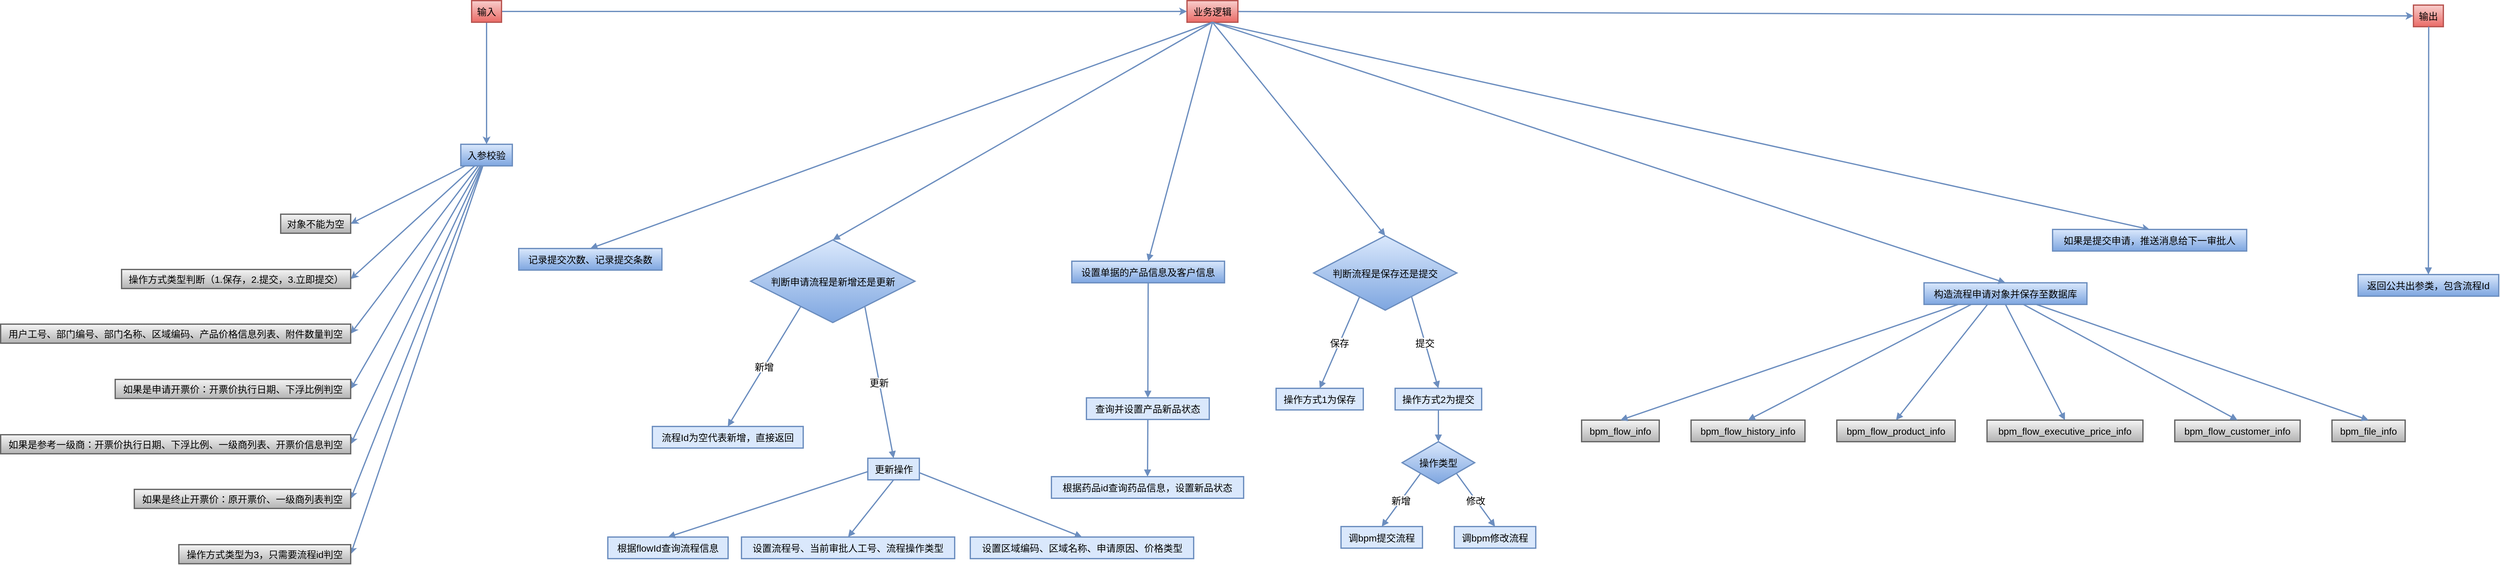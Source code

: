 <mxfile version="24.7.5">
  <diagram name="第 1 页" id="A_LyNrd8wTewdJR7nAxY">
    <mxGraphModel dx="3585" dy="1845" grid="1" gridSize="10" guides="1" tooltips="1" connect="1" arrows="1" fold="1" page="1" pageScale="1" pageWidth="827" pageHeight="1169" math="0" shadow="0">
      <root>
        <mxCell id="0" />
        <mxCell id="1" parent="0" />
        <mxCell id="haKMsC9-IgqyvuB2g84w-221" style="rounded=0;orthogonalLoop=1;jettySize=auto;html=1;entryX=0;entryY=0.5;entryDx=0;entryDy=0;fontSize=15;strokeWidth=2;strokeColor=#6c8ebf;fillColor=#dae8fc;" edge="1" parent="1" source="haKMsC9-IgqyvuB2g84w-141" target="haKMsC9-IgqyvuB2g84w-150">
          <mxGeometry relative="1" as="geometry" />
        </mxCell>
        <mxCell id="haKMsC9-IgqyvuB2g84w-224" style="edgeStyle=orthogonalEdgeStyle;rounded=0;orthogonalLoop=1;jettySize=auto;html=1;entryX=0.5;entryY=0;entryDx=0;entryDy=0;strokeWidth=2;strokeColor=#6c8ebf;fillColor=#dae8fc;" edge="1" parent="1" source="haKMsC9-IgqyvuB2g84w-141" target="haKMsC9-IgqyvuB2g84w-142">
          <mxGeometry relative="1" as="geometry" />
        </mxCell>
        <mxCell id="haKMsC9-IgqyvuB2g84w-141" value="输入" style="whiteSpace=wrap;strokeWidth=2;fontSize=15;fillColor=#f8cecc;strokeColor=#b85450;gradientColor=#ea6b66;" vertex="1" parent="1">
          <mxGeometry x="1006" y="120" width="47" height="34" as="geometry" />
        </mxCell>
        <mxCell id="haKMsC9-IgqyvuB2g84w-226" style="rounded=0;orthogonalLoop=1;jettySize=auto;html=1;entryX=1;entryY=0.5;entryDx=0;entryDy=0;strokeWidth=2;fillColor=#dae8fc;strokeColor=#6c8ebf;" edge="1" parent="1" source="haKMsC9-IgqyvuB2g84w-142" target="haKMsC9-IgqyvuB2g84w-143">
          <mxGeometry relative="1" as="geometry" />
        </mxCell>
        <mxCell id="haKMsC9-IgqyvuB2g84w-227" style="rounded=0;orthogonalLoop=1;jettySize=auto;html=1;entryX=1;entryY=0.5;entryDx=0;entryDy=0;strokeWidth=2;fillColor=#dae8fc;strokeColor=#6c8ebf;" edge="1" parent="1" source="haKMsC9-IgqyvuB2g84w-142" target="haKMsC9-IgqyvuB2g84w-144">
          <mxGeometry relative="1" as="geometry" />
        </mxCell>
        <mxCell id="haKMsC9-IgqyvuB2g84w-228" style="rounded=0;orthogonalLoop=1;jettySize=auto;html=1;entryX=1;entryY=0.5;entryDx=0;entryDy=0;strokeWidth=2;fillColor=#dae8fc;strokeColor=#6c8ebf;" edge="1" parent="1" source="haKMsC9-IgqyvuB2g84w-142" target="haKMsC9-IgqyvuB2g84w-145">
          <mxGeometry relative="1" as="geometry" />
        </mxCell>
        <mxCell id="haKMsC9-IgqyvuB2g84w-229" style="rounded=0;orthogonalLoop=1;jettySize=auto;html=1;entryX=1;entryY=0.5;entryDx=0;entryDy=0;strokeWidth=2;fillColor=#dae8fc;strokeColor=#6c8ebf;" edge="1" parent="1" source="haKMsC9-IgqyvuB2g84w-142" target="haKMsC9-IgqyvuB2g84w-146">
          <mxGeometry relative="1" as="geometry" />
        </mxCell>
        <mxCell id="haKMsC9-IgqyvuB2g84w-230" style="rounded=0;orthogonalLoop=1;jettySize=auto;html=1;entryX=1;entryY=0.5;entryDx=0;entryDy=0;strokeWidth=2;fillColor=#dae8fc;strokeColor=#6c8ebf;" edge="1" parent="1" source="haKMsC9-IgqyvuB2g84w-142" target="haKMsC9-IgqyvuB2g84w-147">
          <mxGeometry relative="1" as="geometry" />
        </mxCell>
        <mxCell id="haKMsC9-IgqyvuB2g84w-231" style="rounded=0;orthogonalLoop=1;jettySize=auto;html=1;entryX=1;entryY=0.5;entryDx=0;entryDy=0;strokeWidth=2;fillColor=#dae8fc;strokeColor=#6c8ebf;" edge="1" parent="1" source="haKMsC9-IgqyvuB2g84w-142" target="haKMsC9-IgqyvuB2g84w-148">
          <mxGeometry relative="1" as="geometry" />
        </mxCell>
        <mxCell id="haKMsC9-IgqyvuB2g84w-232" style="rounded=0;orthogonalLoop=1;jettySize=auto;html=1;entryX=1;entryY=0.5;entryDx=0;entryDy=0;strokeWidth=2;fillColor=#dae8fc;strokeColor=#6c8ebf;" edge="1" parent="1" source="haKMsC9-IgqyvuB2g84w-142" target="haKMsC9-IgqyvuB2g84w-149">
          <mxGeometry relative="1" as="geometry" />
        </mxCell>
        <mxCell id="haKMsC9-IgqyvuB2g84w-142" value="入参校验" style="whiteSpace=wrap;strokeWidth=2;fontSize=15;fillColor=#dae8fc;strokeColor=#6c8ebf;gradientColor=#7ea6e0;" vertex="1" parent="1">
          <mxGeometry x="989" y="346" width="81" height="34" as="geometry" />
        </mxCell>
        <mxCell id="haKMsC9-IgqyvuB2g84w-143" value="对象不能为空" style="whiteSpace=wrap;strokeWidth=2;fontSize=15;fillColor=#f5f5f5;strokeColor=#666666;gradientColor=#b3b3b3;" vertex="1" parent="1">
          <mxGeometry x="706" y="456" width="110" height="30" as="geometry" />
        </mxCell>
        <mxCell id="haKMsC9-IgqyvuB2g84w-144" value="操作方式类型判断（1.保存，2.提交，3.立即提交）" style="whiteSpace=wrap;strokeWidth=2;fontSize=15;fillColor=#f5f5f5;strokeColor=#666666;gradientColor=#b3b3b3;" vertex="1" parent="1">
          <mxGeometry x="456" y="543" width="360" height="30" as="geometry" />
        </mxCell>
        <mxCell id="haKMsC9-IgqyvuB2g84w-145" value="用户工号、部门编号、部门名称、区域编码、产品价格信息列表、附件数量判空" style="whiteSpace=wrap;strokeWidth=2;fontSize=15;fillColor=#f5f5f5;strokeColor=#666666;gradientColor=#b3b3b3;" vertex="1" parent="1">
          <mxGeometry x="266" y="629" width="550" height="30" as="geometry" />
        </mxCell>
        <mxCell id="haKMsC9-IgqyvuB2g84w-146" value="如果是申请开票价：开票价执行日期、下浮比例判空" style="whiteSpace=wrap;strokeWidth=2;fontSize=15;fillColor=#f5f5f5;strokeColor=#666666;gradientColor=#b3b3b3;" vertex="1" parent="1">
          <mxGeometry x="446" y="716" width="370" height="30" as="geometry" />
        </mxCell>
        <mxCell id="haKMsC9-IgqyvuB2g84w-147" value="如果是参考一级商：开票价执行日期、下浮比例、一级商列表、开票价信息判空" style="whiteSpace=wrap;strokeWidth=2;fontSize=15;fillColor=#f5f5f5;strokeColor=#666666;gradientColor=#b3b3b3;" vertex="1" parent="1">
          <mxGeometry x="266" y="803" width="550" height="30" as="geometry" />
        </mxCell>
        <mxCell id="haKMsC9-IgqyvuB2g84w-148" value="如果是终止开票价：原开票价、一级商列表判空" style="whiteSpace=wrap;strokeWidth=2;fontSize=15;fillColor=#f5f5f5;strokeColor=#666666;gradientColor=#b3b3b3;" vertex="1" parent="1">
          <mxGeometry x="476" y="889" width="340" height="30" as="geometry" />
        </mxCell>
        <mxCell id="haKMsC9-IgqyvuB2g84w-149" value="操作方式类型为3，只需要流程id判空" style="whiteSpace=wrap;strokeWidth=2;fontSize=15;fillColor=#f5f5f5;strokeColor=#666666;gradientColor=#b3b3b3;" vertex="1" parent="1">
          <mxGeometry x="546" y="976" width="270" height="30" as="geometry" />
        </mxCell>
        <mxCell id="haKMsC9-IgqyvuB2g84w-219" style="rounded=0;orthogonalLoop=1;jettySize=auto;html=1;entryX=0;entryY=0.5;entryDx=0;entryDy=0;fontSize=15;strokeWidth=2;strokeColor=#6c8ebf;fillColor=#dae8fc;" edge="1" parent="1" source="haKMsC9-IgqyvuB2g84w-150" target="haKMsC9-IgqyvuB2g84w-175">
          <mxGeometry relative="1" as="geometry">
            <mxPoint x="3350" y="150" as="targetPoint" />
          </mxGeometry>
        </mxCell>
        <mxCell id="haKMsC9-IgqyvuB2g84w-234" style="rounded=0;orthogonalLoop=1;jettySize=auto;html=1;entryX=0.5;entryY=0;entryDx=0;entryDy=0;exitX=0.5;exitY=1;exitDx=0;exitDy=0;strokeWidth=2;strokeColor=#6c8ebf;fillColor=#dae8fc;" edge="1" parent="1" source="haKMsC9-IgqyvuB2g84w-150" target="haKMsC9-IgqyvuB2g84w-174">
          <mxGeometry relative="1" as="geometry" />
        </mxCell>
        <mxCell id="haKMsC9-IgqyvuB2g84w-150" value="业务逻辑" style="whiteSpace=wrap;strokeWidth=2;fontSize=15;fillColor=#f8cecc;strokeColor=#b85450;gradientColor=#ea6b66;" vertex="1" parent="1">
          <mxGeometry x="2130" y="120" width="80" height="34" as="geometry" />
        </mxCell>
        <mxCell id="haKMsC9-IgqyvuB2g84w-151" value="记录提交次数、记录提交条数" style="whiteSpace=wrap;strokeWidth=2;fontSize=15;fillColor=#dae8fc;strokeColor=#6c8ebf;gradientColor=#7ea6e0;" vertex="1" parent="1">
          <mxGeometry x="1080" y="510" width="225" height="34" as="geometry" />
        </mxCell>
        <mxCell id="haKMsC9-IgqyvuB2g84w-152" value="判断申请流程是新增还是更新" style="rhombus;strokeWidth=2;whiteSpace=wrap;fontSize=15;strokeColor=#6c8ebf;fillColor=#dae8fc;gradientColor=#7ea6e0;" vertex="1" parent="1">
          <mxGeometry x="1444.5" y="496.5" width="258" height="130" as="geometry" />
        </mxCell>
        <mxCell id="haKMsC9-IgqyvuB2g84w-153" value="流程Id为空代表新增，直接返回" style="whiteSpace=wrap;strokeWidth=2;fontSize=15;strokeColor=#6c8ebf;fillColor=#dae8fc;" vertex="1" parent="1">
          <mxGeometry x="1290" y="790" width="237" height="34" as="geometry" />
        </mxCell>
        <mxCell id="haKMsC9-IgqyvuB2g84w-154" value="更新操作" style="whiteSpace=wrap;strokeWidth=2;fontSize=15;strokeColor=#6c8ebf;fillColor=#dae8fc;" vertex="1" parent="1">
          <mxGeometry x="1628.5" y="840" width="81" height="34" as="geometry" />
        </mxCell>
        <mxCell id="haKMsC9-IgqyvuB2g84w-155" value="根据flowId查询流程信息" style="whiteSpace=wrap;strokeWidth=2;fontSize=15;strokeColor=#6c8ebf;fillColor=#dae8fc;" vertex="1" parent="1">
          <mxGeometry x="1220" y="964" width="189" height="34" as="geometry" />
        </mxCell>
        <mxCell id="haKMsC9-IgqyvuB2g84w-156" value="设置流程号、当前审批人工号、流程操作类型" style="whiteSpace=wrap;strokeWidth=2;fontSize=15;strokeColor=#6c8ebf;fillColor=#dae8fc;" vertex="1" parent="1">
          <mxGeometry x="1430" y="964" width="335" height="34" as="geometry" />
        </mxCell>
        <mxCell id="haKMsC9-IgqyvuB2g84w-157" value="设置区域编码、区域名称、申请原因、价格类型" style="whiteSpace=wrap;strokeWidth=2;fontSize=15;strokeColor=#6c8ebf;fillColor=#dae8fc;" vertex="1" parent="1">
          <mxGeometry x="1789.5" y="964" width="351" height="34" as="geometry" />
        </mxCell>
        <mxCell id="haKMsC9-IgqyvuB2g84w-158" value="设置单据的产品信息及客户信息" style="whiteSpace=wrap;strokeWidth=2;fontSize=15;strokeColor=#6c8ebf;fillColor=#dae8fc;gradientColor=#7ea6e0;" vertex="1" parent="1">
          <mxGeometry x="1949" y="530" width="240" height="34" as="geometry" />
        </mxCell>
        <mxCell id="haKMsC9-IgqyvuB2g84w-159" value="查询并设置产品新品状态" style="whiteSpace=wrap;strokeWidth=2;fontSize=15;strokeColor=#6c8ebf;fillColor=#dae8fc;" vertex="1" parent="1">
          <mxGeometry x="1972" y="745" width="193" height="34" as="geometry" />
        </mxCell>
        <mxCell id="haKMsC9-IgqyvuB2g84w-160" value="根据药品id查询药品信息，设置新品状态" style="whiteSpace=wrap;strokeWidth=2;fontSize=15;strokeColor=#6c8ebf;fillColor=#dae8fc;" vertex="1" parent="1">
          <mxGeometry x="1917" y="869" width="302" height="34" as="geometry" />
        </mxCell>
        <mxCell id="haKMsC9-IgqyvuB2g84w-161" value="判断流程是保存还是提交" style="rhombus;strokeWidth=2;whiteSpace=wrap;fontSize=15;strokeColor=#6c8ebf;fillColor=#dae8fc;gradientColor=#7ea6e0;" vertex="1" parent="1">
          <mxGeometry x="2329" y="490" width="225" height="117" as="geometry" />
        </mxCell>
        <mxCell id="haKMsC9-IgqyvuB2g84w-162" value="操作方式1为保存" style="whiteSpace=wrap;strokeWidth=2;fontSize=15;strokeColor=#6c8ebf;fillColor=#dae8fc;" vertex="1" parent="1">
          <mxGeometry x="2270" y="730" width="137" height="34" as="geometry" />
        </mxCell>
        <mxCell id="haKMsC9-IgqyvuB2g84w-163" value="操作方式2为提交" style="whiteSpace=wrap;strokeWidth=2;fontSize=15;strokeColor=#6c8ebf;fillColor=#dae8fc;" vertex="1" parent="1">
          <mxGeometry x="2457" y="730" width="136" height="34" as="geometry" />
        </mxCell>
        <mxCell id="haKMsC9-IgqyvuB2g84w-164" value="操作类型" style="rhombus;strokeWidth=2;whiteSpace=wrap;fontSize=15;strokeColor=#6c8ebf;fillColor=#dae8fc;gradientColor=#7ea6e0;" vertex="1" parent="1">
          <mxGeometry x="2468" y="814" width="114" height="66" as="geometry" />
        </mxCell>
        <mxCell id="haKMsC9-IgqyvuB2g84w-165" value="调bpm提交流程" style="whiteSpace=wrap;strokeWidth=2;fontSize=15;strokeColor=#6c8ebf;fillColor=#dae8fc;" vertex="1" parent="1">
          <mxGeometry x="2372" y="947.5" width="128" height="34" as="geometry" />
        </mxCell>
        <mxCell id="haKMsC9-IgqyvuB2g84w-166" value="调bpm修改流程" style="whiteSpace=wrap;strokeWidth=2;fontSize=15;strokeColor=#6c8ebf;fillColor=#dae8fc;" vertex="1" parent="1">
          <mxGeometry x="2550" y="947.5" width="128" height="34" as="geometry" />
        </mxCell>
        <mxCell id="haKMsC9-IgqyvuB2g84w-167" value="构造流程申请对象并保存至数据库" style="whiteSpace=wrap;strokeWidth=2;fontSize=15;strokeColor=#6c8ebf;fillColor=#dae8fc;gradientColor=#7ea6e0;" vertex="1" parent="1">
          <mxGeometry x="3288" y="564" width="256" height="34" as="geometry" />
        </mxCell>
        <mxCell id="haKMsC9-IgqyvuB2g84w-168" value="bpm_flow_info" style="whiteSpace=wrap;strokeWidth=2;fontSize=15;strokeColor=#666666;fillColor=#f5f5f5;gradientColor=#b3b3b3;" vertex="1" parent="1">
          <mxGeometry x="2750" y="780" width="122" height="34" as="geometry" />
        </mxCell>
        <mxCell id="haKMsC9-IgqyvuB2g84w-169" value="bpm_flow_history_info" style="whiteSpace=wrap;strokeWidth=2;fontSize=15;strokeColor=#666666;fillColor=#f5f5f5;gradientColor=#b3b3b3;" vertex="1" parent="1">
          <mxGeometry x="2922" y="780" width="179" height="34" as="geometry" />
        </mxCell>
        <mxCell id="haKMsC9-IgqyvuB2g84w-170" value="bpm_flow_product_info" style="whiteSpace=wrap;strokeWidth=2;fontSize=15;strokeColor=#666666;fillColor=#f5f5f5;gradientColor=#b3b3b3;" vertex="1" parent="1">
          <mxGeometry x="3151" y="780" width="186" height="34" as="geometry" />
        </mxCell>
        <mxCell id="haKMsC9-IgqyvuB2g84w-171" value="bpm_flow_executive_price_info" style="whiteSpace=wrap;strokeWidth=2;fontSize=15;strokeColor=#666666;fillColor=#f5f5f5;gradientColor=#b3b3b3;" vertex="1" parent="1">
          <mxGeometry x="3387" y="780" width="245" height="34" as="geometry" />
        </mxCell>
        <mxCell id="haKMsC9-IgqyvuB2g84w-172" value="bpm_flow_customer_info" style="whiteSpace=wrap;strokeWidth=2;fontSize=15;strokeColor=#666666;fillColor=#f5f5f5;gradientColor=#b3b3b3;" vertex="1" parent="1">
          <mxGeometry x="3682" y="780" width="197" height="34" as="geometry" />
        </mxCell>
        <mxCell id="haKMsC9-IgqyvuB2g84w-173" value="bpm_file_info" style="whiteSpace=wrap;strokeWidth=2;fontSize=15;strokeColor=#666666;fillColor=#f5f5f5;gradientColor=#b3b3b3;" vertex="1" parent="1">
          <mxGeometry x="3929" y="780" width="115" height="34" as="geometry" />
        </mxCell>
        <mxCell id="haKMsC9-IgqyvuB2g84w-174" value="如果是提交申请，推送消息给下一审批人" style="whiteSpace=wrap;strokeWidth=2;fontSize=15;strokeColor=#6c8ebf;fillColor=#dae8fc;gradientColor=#7ea6e0;" vertex="1" parent="1">
          <mxGeometry x="3490" y="480" width="305" height="34" as="geometry" />
        </mxCell>
        <mxCell id="haKMsC9-IgqyvuB2g84w-175" value="输出" style="whiteSpace=wrap;strokeWidth=2;fontSize=15;fillColor=#f8cecc;strokeColor=#b85450;gradientColor=#ea6b66;" vertex="1" parent="1">
          <mxGeometry x="4057" y="127" width="47" height="34" as="geometry" />
        </mxCell>
        <mxCell id="haKMsC9-IgqyvuB2g84w-176" value="返回公共出参类，包含流程Id" style="whiteSpace=wrap;strokeWidth=2;fontSize=15;strokeColor=#6c8ebf;fillColor=#dae8fc;gradientColor=#7ea6e0;" vertex="1" parent="1">
          <mxGeometry x="3970" y="551" width="221" height="34" as="geometry" />
        </mxCell>
        <mxCell id="haKMsC9-IgqyvuB2g84w-186" value="" style="startArrow=none;endArrow=block;exitX=0.5;exitY=1;entryX=0.5;entryY=0;rounded=0;exitDx=0;exitDy=0;fontSize=15;strokeWidth=2;strokeColor=#6c8ebf;fillColor=#dae8fc;" edge="1" parent="1" source="haKMsC9-IgqyvuB2g84w-150" target="haKMsC9-IgqyvuB2g84w-151">
          <mxGeometry relative="1" as="geometry" />
        </mxCell>
        <mxCell id="haKMsC9-IgqyvuB2g84w-187" value="" style="startArrow=none;endArrow=block;exitX=0.5;exitY=1;entryX=0.5;entryY=0;rounded=0;exitDx=0;exitDy=0;fontSize=15;strokeWidth=2;strokeColor=#6c8ebf;fillColor=#dae8fc;" edge="1" parent="1" source="haKMsC9-IgqyvuB2g84w-150" target="haKMsC9-IgqyvuB2g84w-152">
          <mxGeometry relative="1" as="geometry" />
        </mxCell>
        <mxCell id="haKMsC9-IgqyvuB2g84w-188" value="新增" style="startArrow=none;endArrow=block;exitX=0.18;exitY=1;entryX=0.5;entryY=0;rounded=0;fontSize=15;strokeWidth=2;strokeColor=#6c8ebf;fillColor=#dae8fc;" edge="1" parent="1" source="haKMsC9-IgqyvuB2g84w-152" target="haKMsC9-IgqyvuB2g84w-153">
          <mxGeometry relative="1" as="geometry" />
        </mxCell>
        <mxCell id="haKMsC9-IgqyvuB2g84w-189" value="更新" style="startArrow=none;endArrow=block;exitX=0.82;exitY=1;entryX=0.5;entryY=0;rounded=0;fontSize=15;strokeWidth=2;strokeColor=#6c8ebf;fillColor=#dae8fc;" edge="1" parent="1" source="haKMsC9-IgqyvuB2g84w-152" target="haKMsC9-IgqyvuB2g84w-154">
          <mxGeometry relative="1" as="geometry" />
        </mxCell>
        <mxCell id="haKMsC9-IgqyvuB2g84w-190" value="" style="startArrow=none;endArrow=block;exitX=0;exitY=0.62;entryX=0.5;entryY=0;rounded=0;fontSize=15;strokeWidth=2;strokeColor=#6c8ebf;fillColor=#dae8fc;entryDx=0;entryDy=0;" edge="1" parent="1" source="haKMsC9-IgqyvuB2g84w-154" target="haKMsC9-IgqyvuB2g84w-155">
          <mxGeometry relative="1" as="geometry">
            <mxPoint x="1260" y="964" as="targetPoint" />
          </mxGeometry>
        </mxCell>
        <mxCell id="haKMsC9-IgqyvuB2g84w-191" value="" style="startArrow=none;endArrow=block;exitX=0.5;exitY=1;entryX=0.5;entryY=0;rounded=0;fontSize=15;strokeWidth=2;strokeColor=#6c8ebf;fillColor=#dae8fc;exitDx=0;exitDy=0;" edge="1" parent="1" source="haKMsC9-IgqyvuB2g84w-154" target="haKMsC9-IgqyvuB2g84w-156">
          <mxGeometry relative="1" as="geometry" />
        </mxCell>
        <mxCell id="haKMsC9-IgqyvuB2g84w-192" value="" style="startArrow=none;endArrow=block;exitX=1;exitY=0.67;entryX=0.5;entryY=0;rounded=0;fontSize=15;strokeWidth=2;strokeColor=#6c8ebf;fillColor=#dae8fc;" edge="1" parent="1" source="haKMsC9-IgqyvuB2g84w-154" target="haKMsC9-IgqyvuB2g84w-157">
          <mxGeometry relative="1" as="geometry" />
        </mxCell>
        <mxCell id="haKMsC9-IgqyvuB2g84w-193" value="" style="startArrow=none;endArrow=block;exitX=0.5;exitY=1;entryX=0.5;entryY=0;rounded=0;exitDx=0;exitDy=0;fontSize=15;strokeWidth=2;strokeColor=#6c8ebf;fillColor=#dae8fc;" edge="1" parent="1" source="haKMsC9-IgqyvuB2g84w-150" target="haKMsC9-IgqyvuB2g84w-158">
          <mxGeometry relative="1" as="geometry" />
        </mxCell>
        <mxCell id="haKMsC9-IgqyvuB2g84w-194" value="" style="startArrow=none;endArrow=block;exitX=0.5;exitY=1;entryX=0.5;entryY=0;rounded=0;fontSize=15;strokeWidth=2;strokeColor=#6c8ebf;fillColor=#dae8fc;" edge="1" parent="1" source="haKMsC9-IgqyvuB2g84w-158" target="haKMsC9-IgqyvuB2g84w-159">
          <mxGeometry relative="1" as="geometry" />
        </mxCell>
        <mxCell id="haKMsC9-IgqyvuB2g84w-195" value="" style="startArrow=none;endArrow=block;exitX=0.5;exitY=1;entryX=0.5;entryY=0;rounded=0;fontSize=15;strokeWidth=2;strokeColor=#6c8ebf;fillColor=#dae8fc;" edge="1" parent="1" source="haKMsC9-IgqyvuB2g84w-159" target="haKMsC9-IgqyvuB2g84w-160">
          <mxGeometry relative="1" as="geometry" />
        </mxCell>
        <mxCell id="haKMsC9-IgqyvuB2g84w-196" value="" style="startArrow=none;endArrow=block;entryX=0.5;entryY=0;rounded=0;exitX=0.5;exitY=1;exitDx=0;exitDy=0;fontSize=15;strokeWidth=2;strokeColor=#6c8ebf;fillColor=#dae8fc;" edge="1" parent="1" source="haKMsC9-IgqyvuB2g84w-150" target="haKMsC9-IgqyvuB2g84w-161">
          <mxGeometry relative="1" as="geometry">
            <mxPoint x="2170" y="160" as="sourcePoint" />
          </mxGeometry>
        </mxCell>
        <mxCell id="haKMsC9-IgqyvuB2g84w-197" value="保存" style="startArrow=none;endArrow=block;exitX=0.22;exitY=1;entryX=0.5;entryY=0;rounded=0;fontSize=15;strokeWidth=2;strokeColor=#6c8ebf;fillColor=#dae8fc;" edge="1" parent="1" source="haKMsC9-IgqyvuB2g84w-161" target="haKMsC9-IgqyvuB2g84w-162">
          <mxGeometry relative="1" as="geometry" />
        </mxCell>
        <mxCell id="haKMsC9-IgqyvuB2g84w-198" value="提交" style="startArrow=none;endArrow=block;exitX=0.79;exitY=1;entryX=0.5;entryY=0;rounded=0;fontSize=15;strokeWidth=2;strokeColor=#6c8ebf;fillColor=#dae8fc;" edge="1" parent="1" source="haKMsC9-IgqyvuB2g84w-161" target="haKMsC9-IgqyvuB2g84w-163">
          <mxGeometry relative="1" as="geometry" />
        </mxCell>
        <mxCell id="haKMsC9-IgqyvuB2g84w-199" value="" style="startArrow=none;endArrow=block;exitX=0.5;exitY=1;entryX=0.5;entryY=0;rounded=0;fontSize=15;strokeWidth=2;strokeColor=#6c8ebf;fillColor=#dae8fc;" edge="1" parent="1" source="haKMsC9-IgqyvuB2g84w-163" target="haKMsC9-IgqyvuB2g84w-164">
          <mxGeometry relative="1" as="geometry" />
        </mxCell>
        <mxCell id="haKMsC9-IgqyvuB2g84w-200" value="新增" style="startArrow=none;endArrow=block;exitX=0.02;exitY=1;entryX=0.5;entryY=0;rounded=0;fontSize=15;strokeWidth=2;strokeColor=#6c8ebf;fillColor=#dae8fc;" edge="1" parent="1" source="haKMsC9-IgqyvuB2g84w-164" target="haKMsC9-IgqyvuB2g84w-165">
          <mxGeometry relative="1" as="geometry" />
        </mxCell>
        <mxCell id="haKMsC9-IgqyvuB2g84w-201" value="修改" style="startArrow=none;endArrow=block;exitX=0.99;exitY=1;entryX=0.5;entryY=0;rounded=0;fontSize=15;strokeWidth=2;strokeColor=#6c8ebf;fillColor=#dae8fc;" edge="1" parent="1" source="haKMsC9-IgqyvuB2g84w-164" target="haKMsC9-IgqyvuB2g84w-166">
          <mxGeometry relative="1" as="geometry" />
        </mxCell>
        <mxCell id="haKMsC9-IgqyvuB2g84w-202" value="" style="startArrow=none;endArrow=block;entryX=0.5;entryY=0;rounded=0;exitX=0.5;exitY=1;exitDx=0;exitDy=0;entryDx=0;entryDy=0;fontSize=15;strokeWidth=2;strokeColor=#6c8ebf;fillColor=#dae8fc;" edge="1" parent="1" source="haKMsC9-IgqyvuB2g84w-150" target="haKMsC9-IgqyvuB2g84w-167">
          <mxGeometry relative="1" as="geometry">
            <mxPoint x="2210" y="138" as="sourcePoint" />
            <mxPoint x="3572.0" y="362" as="targetPoint" />
          </mxGeometry>
        </mxCell>
        <mxCell id="haKMsC9-IgqyvuB2g84w-203" value="" style="startArrow=none;endArrow=block;exitX=0.21;exitY=1;entryX=0.5;entryY=0;rounded=0;fontSize=15;strokeWidth=2;strokeColor=#6c8ebf;fillColor=#dae8fc;" edge="1" parent="1" source="haKMsC9-IgqyvuB2g84w-167" target="haKMsC9-IgqyvuB2g84w-168">
          <mxGeometry relative="1" as="geometry" />
        </mxCell>
        <mxCell id="haKMsC9-IgqyvuB2g84w-204" value="" style="startArrow=none;endArrow=block;exitX=0.29;exitY=1;entryX=0.5;entryY=0;rounded=0;fontSize=15;strokeWidth=2;strokeColor=#6c8ebf;fillColor=#dae8fc;" edge="1" parent="1" source="haKMsC9-IgqyvuB2g84w-167" target="haKMsC9-IgqyvuB2g84w-169">
          <mxGeometry relative="1" as="geometry" />
        </mxCell>
        <mxCell id="haKMsC9-IgqyvuB2g84w-205" value="" style="startArrow=none;endArrow=block;exitX=0.39;exitY=1;entryX=0.5;entryY=0;rounded=0;fontSize=15;strokeWidth=2;strokeColor=#6c8ebf;fillColor=#dae8fc;" edge="1" parent="1" source="haKMsC9-IgqyvuB2g84w-167" target="haKMsC9-IgqyvuB2g84w-170">
          <mxGeometry relative="1" as="geometry" />
        </mxCell>
        <mxCell id="haKMsC9-IgqyvuB2g84w-206" value="" style="startArrow=none;endArrow=block;exitX=0.5;exitY=1;entryX=0.5;entryY=0;rounded=0;fontSize=15;strokeWidth=2;strokeColor=#6c8ebf;fillColor=#dae8fc;" edge="1" parent="1" source="haKMsC9-IgqyvuB2g84w-167" target="haKMsC9-IgqyvuB2g84w-171">
          <mxGeometry relative="1" as="geometry" />
        </mxCell>
        <mxCell id="haKMsC9-IgqyvuB2g84w-207" value="" style="startArrow=none;endArrow=block;exitX=0.61;exitY=1;entryX=0.5;entryY=0;rounded=0;fontSize=15;strokeWidth=2;strokeColor=#6c8ebf;fillColor=#dae8fc;" edge="1" parent="1" source="haKMsC9-IgqyvuB2g84w-167" target="haKMsC9-IgqyvuB2g84w-172">
          <mxGeometry relative="1" as="geometry" />
        </mxCell>
        <mxCell id="haKMsC9-IgqyvuB2g84w-208" value="" style="startArrow=none;endArrow=block;exitX=0.69;exitY=1;entryX=0.5;entryY=0;rounded=0;fontSize=15;strokeWidth=2;strokeColor=#6c8ebf;fillColor=#dae8fc;" edge="1" parent="1" source="haKMsC9-IgqyvuB2g84w-167" target="haKMsC9-IgqyvuB2g84w-173">
          <mxGeometry relative="1" as="geometry" />
        </mxCell>
        <mxCell id="haKMsC9-IgqyvuB2g84w-211" value="" style="startArrow=none;endArrow=block;exitX=0.51;exitY=1;entryX=0.5;entryY=0;rounded=0;fontSize=15;strokeWidth=2;strokeColor=#6c8ebf;fillColor=#dae8fc;" edge="1" parent="1" source="haKMsC9-IgqyvuB2g84w-175" target="haKMsC9-IgqyvuB2g84w-176">
          <mxGeometry relative="1" as="geometry" />
        </mxCell>
      </root>
    </mxGraphModel>
  </diagram>
</mxfile>
